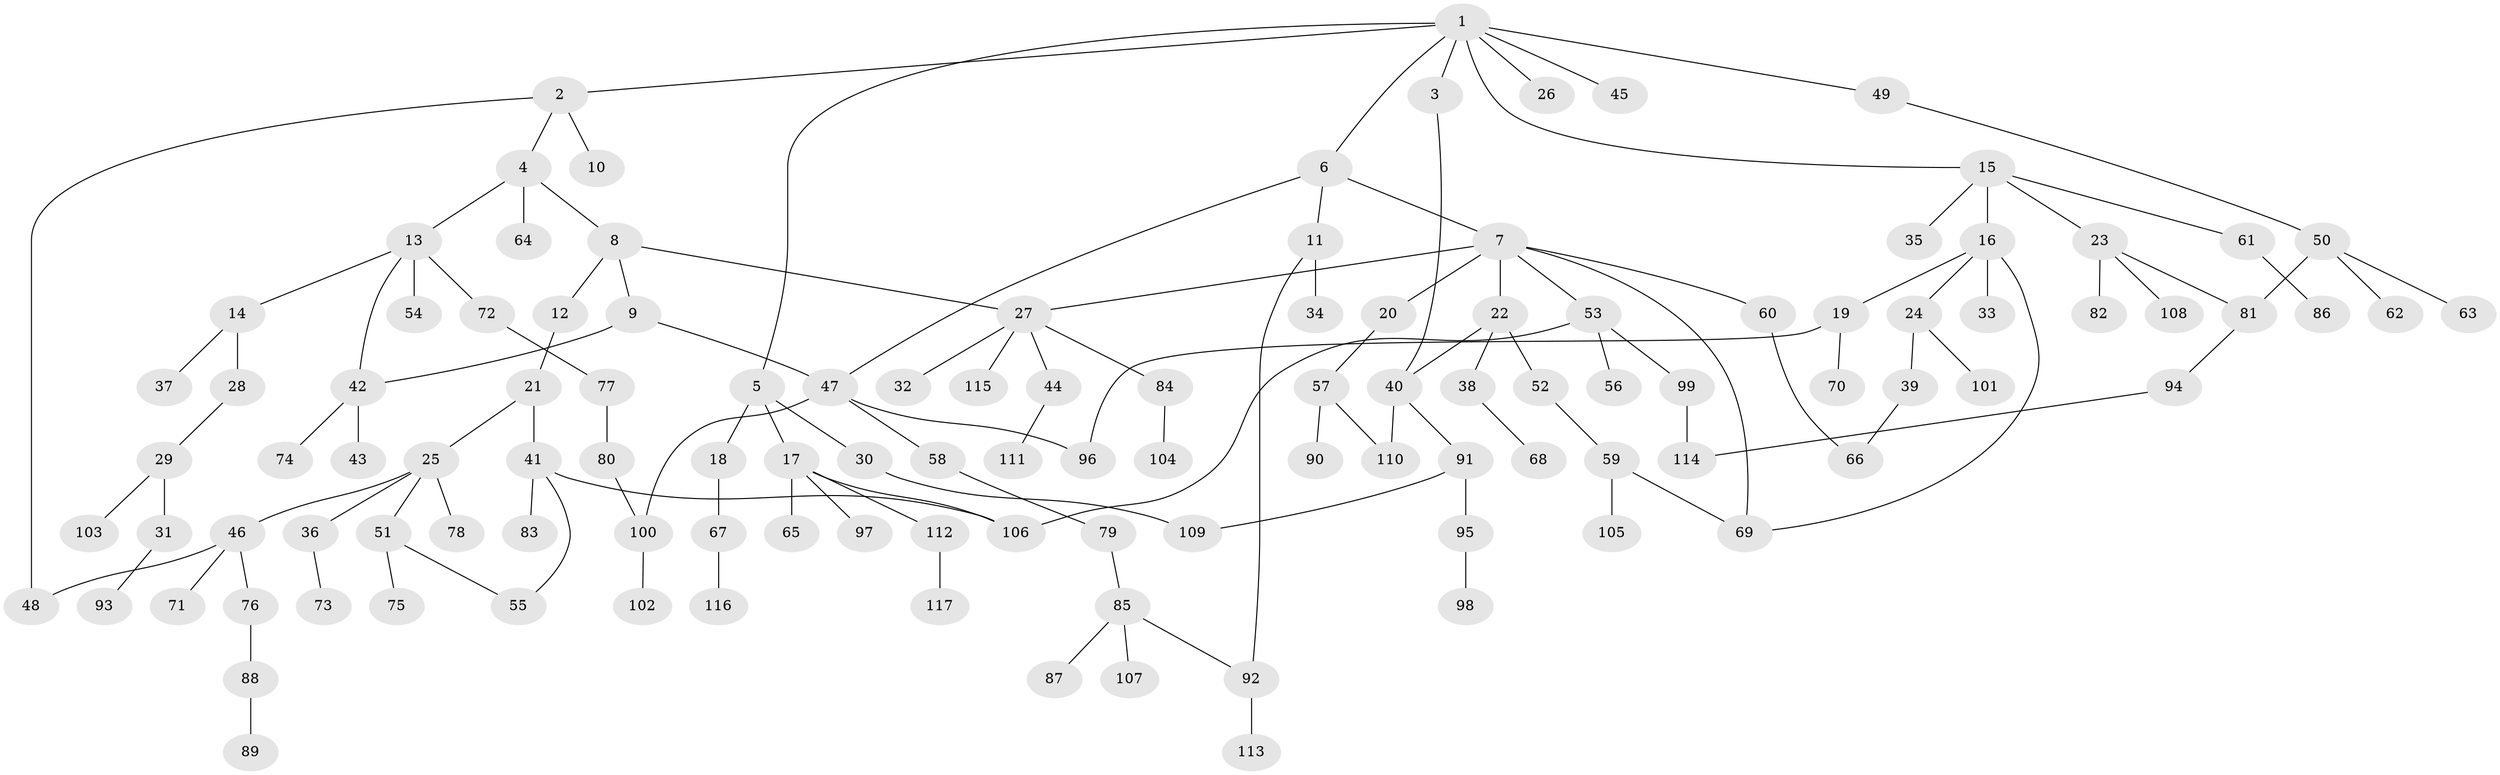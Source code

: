 // Generated by graph-tools (version 1.1) at 2025/10/02/27/25 16:10:54]
// undirected, 117 vertices, 134 edges
graph export_dot {
graph [start="1"]
  node [color=gray90,style=filled];
  1;
  2;
  3;
  4;
  5;
  6;
  7;
  8;
  9;
  10;
  11;
  12;
  13;
  14;
  15;
  16;
  17;
  18;
  19;
  20;
  21;
  22;
  23;
  24;
  25;
  26;
  27;
  28;
  29;
  30;
  31;
  32;
  33;
  34;
  35;
  36;
  37;
  38;
  39;
  40;
  41;
  42;
  43;
  44;
  45;
  46;
  47;
  48;
  49;
  50;
  51;
  52;
  53;
  54;
  55;
  56;
  57;
  58;
  59;
  60;
  61;
  62;
  63;
  64;
  65;
  66;
  67;
  68;
  69;
  70;
  71;
  72;
  73;
  74;
  75;
  76;
  77;
  78;
  79;
  80;
  81;
  82;
  83;
  84;
  85;
  86;
  87;
  88;
  89;
  90;
  91;
  92;
  93;
  94;
  95;
  96;
  97;
  98;
  99;
  100;
  101;
  102;
  103;
  104;
  105;
  106;
  107;
  108;
  109;
  110;
  111;
  112;
  113;
  114;
  115;
  116;
  117;
  1 -- 2;
  1 -- 3;
  1 -- 5;
  1 -- 6;
  1 -- 15;
  1 -- 26;
  1 -- 45;
  1 -- 49;
  2 -- 4;
  2 -- 10;
  2 -- 48;
  3 -- 40;
  4 -- 8;
  4 -- 13;
  4 -- 64;
  5 -- 17;
  5 -- 18;
  5 -- 30;
  6 -- 7;
  6 -- 11;
  6 -- 47;
  7 -- 20;
  7 -- 22;
  7 -- 27;
  7 -- 53;
  7 -- 60;
  7 -- 69;
  8 -- 9;
  8 -- 12;
  8 -- 27;
  9 -- 47;
  9 -- 42;
  11 -- 34;
  11 -- 92;
  12 -- 21;
  13 -- 14;
  13 -- 42;
  13 -- 54;
  13 -- 72;
  14 -- 28;
  14 -- 37;
  15 -- 16;
  15 -- 23;
  15 -- 35;
  15 -- 61;
  16 -- 19;
  16 -- 24;
  16 -- 33;
  16 -- 69;
  17 -- 65;
  17 -- 97;
  17 -- 112;
  17 -- 106;
  18 -- 67;
  19 -- 70;
  19 -- 96;
  20 -- 57;
  21 -- 25;
  21 -- 41;
  22 -- 38;
  22 -- 40;
  22 -- 52;
  23 -- 82;
  23 -- 108;
  23 -- 81;
  24 -- 39;
  24 -- 101;
  25 -- 36;
  25 -- 46;
  25 -- 51;
  25 -- 78;
  27 -- 32;
  27 -- 44;
  27 -- 84;
  27 -- 115;
  28 -- 29;
  29 -- 31;
  29 -- 103;
  30 -- 109;
  31 -- 93;
  36 -- 73;
  38 -- 68;
  39 -- 66;
  40 -- 91;
  40 -- 110;
  41 -- 55;
  41 -- 83;
  41 -- 106;
  42 -- 43;
  42 -- 74;
  44 -- 111;
  46 -- 71;
  46 -- 76;
  46 -- 48;
  47 -- 58;
  47 -- 100;
  47 -- 96;
  49 -- 50;
  50 -- 62;
  50 -- 63;
  50 -- 81;
  51 -- 75;
  51 -- 55;
  52 -- 59;
  53 -- 56;
  53 -- 99;
  53 -- 106;
  57 -- 90;
  57 -- 110;
  58 -- 79;
  59 -- 105;
  59 -- 69;
  60 -- 66;
  61 -- 86;
  67 -- 116;
  72 -- 77;
  76 -- 88;
  77 -- 80;
  79 -- 85;
  80 -- 100;
  81 -- 94;
  84 -- 104;
  85 -- 87;
  85 -- 92;
  85 -- 107;
  88 -- 89;
  91 -- 95;
  91 -- 109;
  92 -- 113;
  94 -- 114;
  95 -- 98;
  99 -- 114;
  100 -- 102;
  112 -- 117;
}
